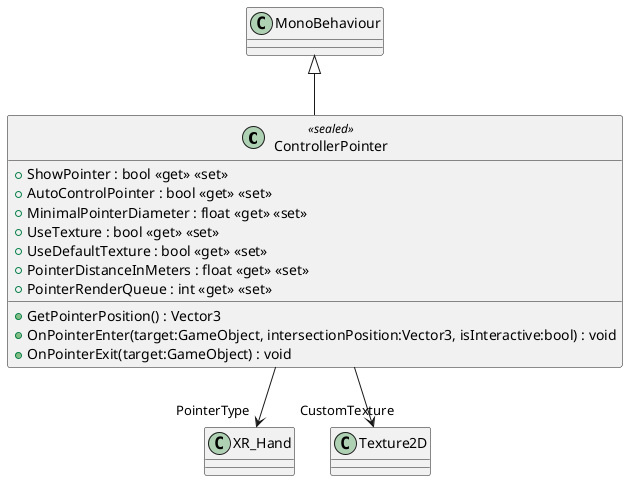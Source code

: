 @startuml
class ControllerPointer <<sealed>> {
    + ShowPointer : bool <<get>> <<set>>
    + AutoControlPointer : bool <<get>> <<set>>
    + MinimalPointerDiameter : float <<get>> <<set>>
    + UseTexture : bool <<get>> <<set>>
    + UseDefaultTexture : bool <<get>> <<set>>
    + PointerDistanceInMeters : float <<get>> <<set>>
    + PointerRenderQueue : int <<get>> <<set>>
    + GetPointerPosition() : Vector3
    + OnPointerEnter(target:GameObject, intersectionPosition:Vector3, isInteractive:bool) : void
    + OnPointerExit(target:GameObject) : void
}
MonoBehaviour <|-- ControllerPointer
ControllerPointer --> "PointerType" XR_Hand
ControllerPointer --> "CustomTexture" Texture2D
@enduml
